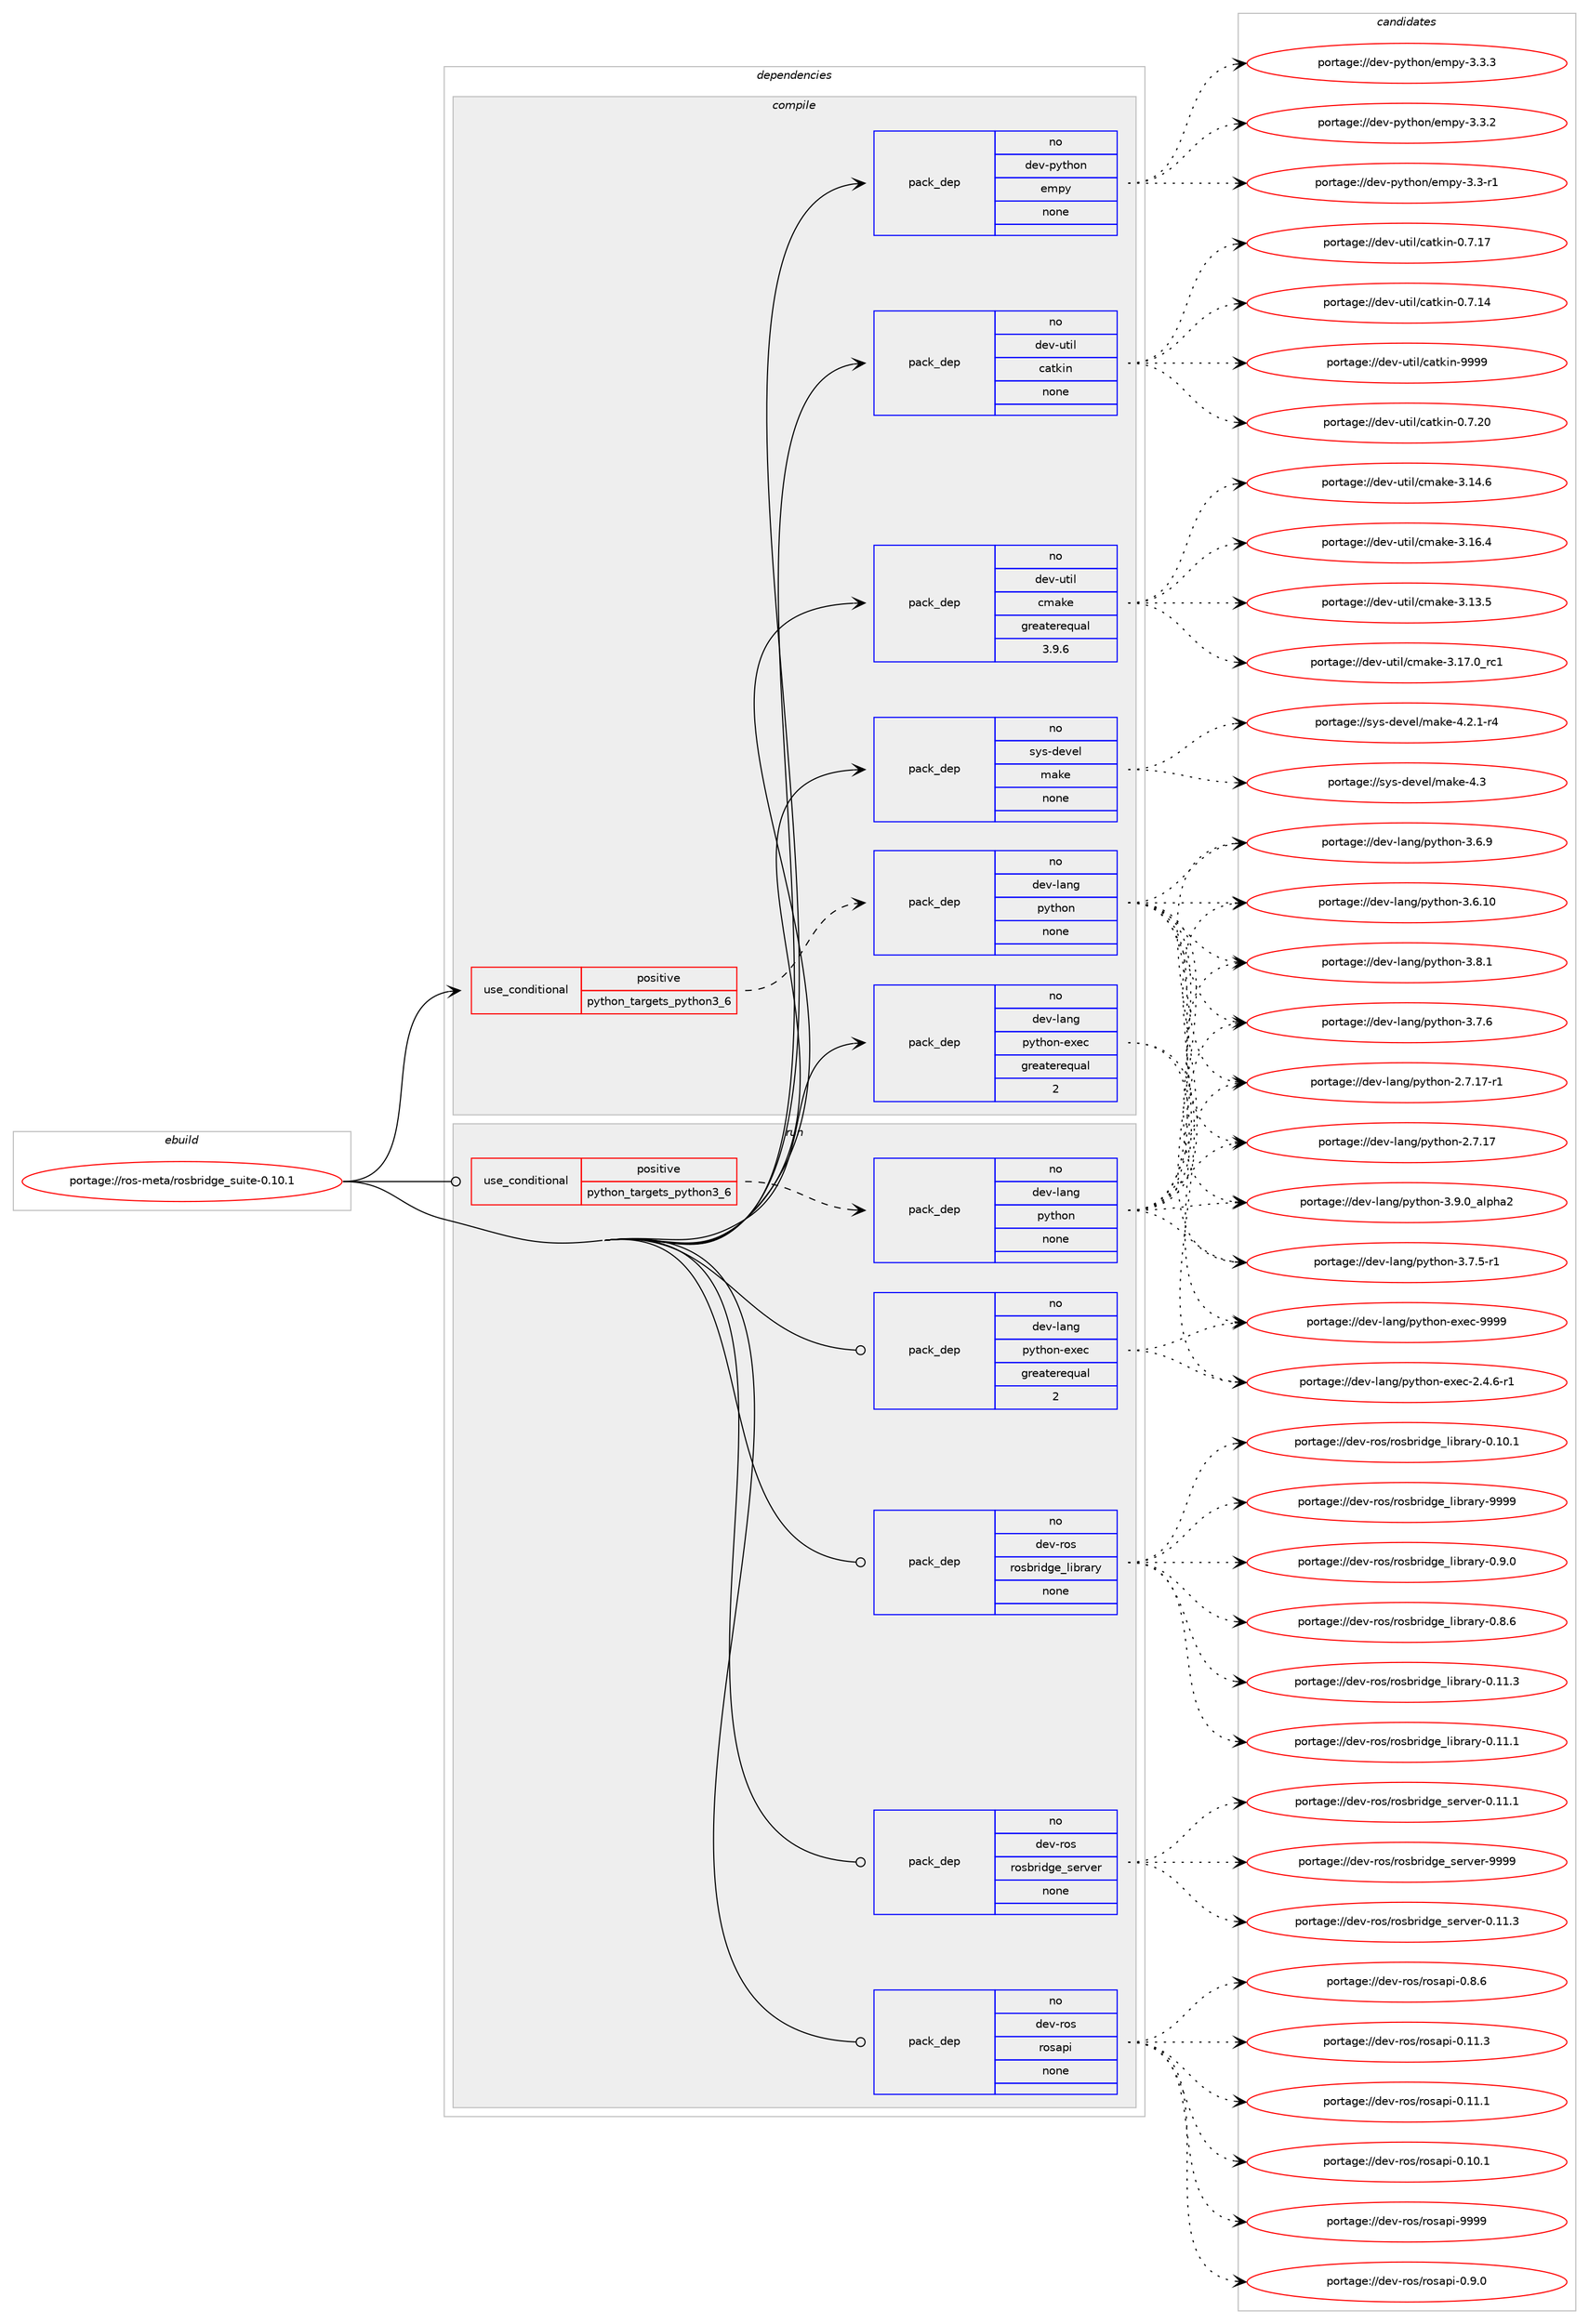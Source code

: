 digraph prolog {

# *************
# Graph options
# *************

newrank=true;
concentrate=true;
compound=true;
graph [rankdir=LR,fontname=Helvetica,fontsize=10,ranksep=1.5];#, ranksep=2.5, nodesep=0.2];
edge  [arrowhead=vee];
node  [fontname=Helvetica,fontsize=10];

# **********
# The ebuild
# **********

subgraph cluster_leftcol {
color=gray;
rank=same;
label=<<i>ebuild</i>>;
id [label="portage://ros-meta/rosbridge_suite-0.10.1", color=red, width=4, href="../ros-meta/rosbridge_suite-0.10.1.svg"];
}

# ****************
# The dependencies
# ****************

subgraph cluster_midcol {
color=gray;
label=<<i>dependencies</i>>;
subgraph cluster_compile {
fillcolor="#eeeeee";
style=filled;
label=<<i>compile</i>>;
subgraph cond20225 {
dependency101052 [label=<<TABLE BORDER="0" CELLBORDER="1" CELLSPACING="0" CELLPADDING="4"><TR><TD ROWSPAN="3" CELLPADDING="10">use_conditional</TD></TR><TR><TD>positive</TD></TR><TR><TD>python_targets_python3_6</TD></TR></TABLE>>, shape=none, color=red];
subgraph pack79061 {
dependency101053 [label=<<TABLE BORDER="0" CELLBORDER="1" CELLSPACING="0" CELLPADDING="4" WIDTH="220"><TR><TD ROWSPAN="6" CELLPADDING="30">pack_dep</TD></TR><TR><TD WIDTH="110">no</TD></TR><TR><TD>dev-lang</TD></TR><TR><TD>python</TD></TR><TR><TD>none</TD></TR><TR><TD></TD></TR></TABLE>>, shape=none, color=blue];
}
dependency101052:e -> dependency101053:w [weight=20,style="dashed",arrowhead="vee"];
}
id:e -> dependency101052:w [weight=20,style="solid",arrowhead="vee"];
subgraph pack79062 {
dependency101054 [label=<<TABLE BORDER="0" CELLBORDER="1" CELLSPACING="0" CELLPADDING="4" WIDTH="220"><TR><TD ROWSPAN="6" CELLPADDING="30">pack_dep</TD></TR><TR><TD WIDTH="110">no</TD></TR><TR><TD>dev-lang</TD></TR><TR><TD>python-exec</TD></TR><TR><TD>greaterequal</TD></TR><TR><TD>2</TD></TR></TABLE>>, shape=none, color=blue];
}
id:e -> dependency101054:w [weight=20,style="solid",arrowhead="vee"];
subgraph pack79063 {
dependency101055 [label=<<TABLE BORDER="0" CELLBORDER="1" CELLSPACING="0" CELLPADDING="4" WIDTH="220"><TR><TD ROWSPAN="6" CELLPADDING="30">pack_dep</TD></TR><TR><TD WIDTH="110">no</TD></TR><TR><TD>dev-python</TD></TR><TR><TD>empy</TD></TR><TR><TD>none</TD></TR><TR><TD></TD></TR></TABLE>>, shape=none, color=blue];
}
id:e -> dependency101055:w [weight=20,style="solid",arrowhead="vee"];
subgraph pack79064 {
dependency101056 [label=<<TABLE BORDER="0" CELLBORDER="1" CELLSPACING="0" CELLPADDING="4" WIDTH="220"><TR><TD ROWSPAN="6" CELLPADDING="30">pack_dep</TD></TR><TR><TD WIDTH="110">no</TD></TR><TR><TD>dev-util</TD></TR><TR><TD>catkin</TD></TR><TR><TD>none</TD></TR><TR><TD></TD></TR></TABLE>>, shape=none, color=blue];
}
id:e -> dependency101056:w [weight=20,style="solid",arrowhead="vee"];
subgraph pack79065 {
dependency101057 [label=<<TABLE BORDER="0" CELLBORDER="1" CELLSPACING="0" CELLPADDING="4" WIDTH="220"><TR><TD ROWSPAN="6" CELLPADDING="30">pack_dep</TD></TR><TR><TD WIDTH="110">no</TD></TR><TR><TD>dev-util</TD></TR><TR><TD>cmake</TD></TR><TR><TD>greaterequal</TD></TR><TR><TD>3.9.6</TD></TR></TABLE>>, shape=none, color=blue];
}
id:e -> dependency101057:w [weight=20,style="solid",arrowhead="vee"];
subgraph pack79066 {
dependency101058 [label=<<TABLE BORDER="0" CELLBORDER="1" CELLSPACING="0" CELLPADDING="4" WIDTH="220"><TR><TD ROWSPAN="6" CELLPADDING="30">pack_dep</TD></TR><TR><TD WIDTH="110">no</TD></TR><TR><TD>sys-devel</TD></TR><TR><TD>make</TD></TR><TR><TD>none</TD></TR><TR><TD></TD></TR></TABLE>>, shape=none, color=blue];
}
id:e -> dependency101058:w [weight=20,style="solid",arrowhead="vee"];
}
subgraph cluster_compileandrun {
fillcolor="#eeeeee";
style=filled;
label=<<i>compile and run</i>>;
}
subgraph cluster_run {
fillcolor="#eeeeee";
style=filled;
label=<<i>run</i>>;
subgraph cond20226 {
dependency101059 [label=<<TABLE BORDER="0" CELLBORDER="1" CELLSPACING="0" CELLPADDING="4"><TR><TD ROWSPAN="3" CELLPADDING="10">use_conditional</TD></TR><TR><TD>positive</TD></TR><TR><TD>python_targets_python3_6</TD></TR></TABLE>>, shape=none, color=red];
subgraph pack79067 {
dependency101060 [label=<<TABLE BORDER="0" CELLBORDER="1" CELLSPACING="0" CELLPADDING="4" WIDTH="220"><TR><TD ROWSPAN="6" CELLPADDING="30">pack_dep</TD></TR><TR><TD WIDTH="110">no</TD></TR><TR><TD>dev-lang</TD></TR><TR><TD>python</TD></TR><TR><TD>none</TD></TR><TR><TD></TD></TR></TABLE>>, shape=none, color=blue];
}
dependency101059:e -> dependency101060:w [weight=20,style="dashed",arrowhead="vee"];
}
id:e -> dependency101059:w [weight=20,style="solid",arrowhead="odot"];
subgraph pack79068 {
dependency101061 [label=<<TABLE BORDER="0" CELLBORDER="1" CELLSPACING="0" CELLPADDING="4" WIDTH="220"><TR><TD ROWSPAN="6" CELLPADDING="30">pack_dep</TD></TR><TR><TD WIDTH="110">no</TD></TR><TR><TD>dev-lang</TD></TR><TR><TD>python-exec</TD></TR><TR><TD>greaterequal</TD></TR><TR><TD>2</TD></TR></TABLE>>, shape=none, color=blue];
}
id:e -> dependency101061:w [weight=20,style="solid",arrowhead="odot"];
subgraph pack79069 {
dependency101062 [label=<<TABLE BORDER="0" CELLBORDER="1" CELLSPACING="0" CELLPADDING="4" WIDTH="220"><TR><TD ROWSPAN="6" CELLPADDING="30">pack_dep</TD></TR><TR><TD WIDTH="110">no</TD></TR><TR><TD>dev-ros</TD></TR><TR><TD>rosapi</TD></TR><TR><TD>none</TD></TR><TR><TD></TD></TR></TABLE>>, shape=none, color=blue];
}
id:e -> dependency101062:w [weight=20,style="solid",arrowhead="odot"];
subgraph pack79070 {
dependency101063 [label=<<TABLE BORDER="0" CELLBORDER="1" CELLSPACING="0" CELLPADDING="4" WIDTH="220"><TR><TD ROWSPAN="6" CELLPADDING="30">pack_dep</TD></TR><TR><TD WIDTH="110">no</TD></TR><TR><TD>dev-ros</TD></TR><TR><TD>rosbridge_library</TD></TR><TR><TD>none</TD></TR><TR><TD></TD></TR></TABLE>>, shape=none, color=blue];
}
id:e -> dependency101063:w [weight=20,style="solid",arrowhead="odot"];
subgraph pack79071 {
dependency101064 [label=<<TABLE BORDER="0" CELLBORDER="1" CELLSPACING="0" CELLPADDING="4" WIDTH="220"><TR><TD ROWSPAN="6" CELLPADDING="30">pack_dep</TD></TR><TR><TD WIDTH="110">no</TD></TR><TR><TD>dev-ros</TD></TR><TR><TD>rosbridge_server</TD></TR><TR><TD>none</TD></TR><TR><TD></TD></TR></TABLE>>, shape=none, color=blue];
}
id:e -> dependency101064:w [weight=20,style="solid",arrowhead="odot"];
}
}

# **************
# The candidates
# **************

subgraph cluster_choices {
rank=same;
color=gray;
label=<<i>candidates</i>>;

subgraph choice79061 {
color=black;
nodesep=1;
choice10010111845108971101034711212111610411111045514657464895971081121049750 [label="portage://dev-lang/python-3.9.0_alpha2", color=red, width=4,href="../dev-lang/python-3.9.0_alpha2.svg"];
choice100101118451089711010347112121116104111110455146564649 [label="portage://dev-lang/python-3.8.1", color=red, width=4,href="../dev-lang/python-3.8.1.svg"];
choice100101118451089711010347112121116104111110455146554654 [label="portage://dev-lang/python-3.7.6", color=red, width=4,href="../dev-lang/python-3.7.6.svg"];
choice1001011184510897110103471121211161041111104551465546534511449 [label="portage://dev-lang/python-3.7.5-r1", color=red, width=4,href="../dev-lang/python-3.7.5-r1.svg"];
choice100101118451089711010347112121116104111110455146544657 [label="portage://dev-lang/python-3.6.9", color=red, width=4,href="../dev-lang/python-3.6.9.svg"];
choice10010111845108971101034711212111610411111045514654464948 [label="portage://dev-lang/python-3.6.10", color=red, width=4,href="../dev-lang/python-3.6.10.svg"];
choice100101118451089711010347112121116104111110455046554649554511449 [label="portage://dev-lang/python-2.7.17-r1", color=red, width=4,href="../dev-lang/python-2.7.17-r1.svg"];
choice10010111845108971101034711212111610411111045504655464955 [label="portage://dev-lang/python-2.7.17", color=red, width=4,href="../dev-lang/python-2.7.17.svg"];
dependency101053:e -> choice10010111845108971101034711212111610411111045514657464895971081121049750:w [style=dotted,weight="100"];
dependency101053:e -> choice100101118451089711010347112121116104111110455146564649:w [style=dotted,weight="100"];
dependency101053:e -> choice100101118451089711010347112121116104111110455146554654:w [style=dotted,weight="100"];
dependency101053:e -> choice1001011184510897110103471121211161041111104551465546534511449:w [style=dotted,weight="100"];
dependency101053:e -> choice100101118451089711010347112121116104111110455146544657:w [style=dotted,weight="100"];
dependency101053:e -> choice10010111845108971101034711212111610411111045514654464948:w [style=dotted,weight="100"];
dependency101053:e -> choice100101118451089711010347112121116104111110455046554649554511449:w [style=dotted,weight="100"];
dependency101053:e -> choice10010111845108971101034711212111610411111045504655464955:w [style=dotted,weight="100"];
}
subgraph choice79062 {
color=black;
nodesep=1;
choice10010111845108971101034711212111610411111045101120101994557575757 [label="portage://dev-lang/python-exec-9999", color=red, width=4,href="../dev-lang/python-exec-9999.svg"];
choice10010111845108971101034711212111610411111045101120101994550465246544511449 [label="portage://dev-lang/python-exec-2.4.6-r1", color=red, width=4,href="../dev-lang/python-exec-2.4.6-r1.svg"];
dependency101054:e -> choice10010111845108971101034711212111610411111045101120101994557575757:w [style=dotted,weight="100"];
dependency101054:e -> choice10010111845108971101034711212111610411111045101120101994550465246544511449:w [style=dotted,weight="100"];
}
subgraph choice79063 {
color=black;
nodesep=1;
choice1001011184511212111610411111047101109112121455146514651 [label="portage://dev-python/empy-3.3.3", color=red, width=4,href="../dev-python/empy-3.3.3.svg"];
choice1001011184511212111610411111047101109112121455146514650 [label="portage://dev-python/empy-3.3.2", color=red, width=4,href="../dev-python/empy-3.3.2.svg"];
choice1001011184511212111610411111047101109112121455146514511449 [label="portage://dev-python/empy-3.3-r1", color=red, width=4,href="../dev-python/empy-3.3-r1.svg"];
dependency101055:e -> choice1001011184511212111610411111047101109112121455146514651:w [style=dotted,weight="100"];
dependency101055:e -> choice1001011184511212111610411111047101109112121455146514650:w [style=dotted,weight="100"];
dependency101055:e -> choice1001011184511212111610411111047101109112121455146514511449:w [style=dotted,weight="100"];
}
subgraph choice79064 {
color=black;
nodesep=1;
choice100101118451171161051084799971161071051104557575757 [label="portage://dev-util/catkin-9999", color=red, width=4,href="../dev-util/catkin-9999.svg"];
choice1001011184511711610510847999711610710511045484655465048 [label="portage://dev-util/catkin-0.7.20", color=red, width=4,href="../dev-util/catkin-0.7.20.svg"];
choice1001011184511711610510847999711610710511045484655464955 [label="portage://dev-util/catkin-0.7.17", color=red, width=4,href="../dev-util/catkin-0.7.17.svg"];
choice1001011184511711610510847999711610710511045484655464952 [label="portage://dev-util/catkin-0.7.14", color=red, width=4,href="../dev-util/catkin-0.7.14.svg"];
dependency101056:e -> choice100101118451171161051084799971161071051104557575757:w [style=dotted,weight="100"];
dependency101056:e -> choice1001011184511711610510847999711610710511045484655465048:w [style=dotted,weight="100"];
dependency101056:e -> choice1001011184511711610510847999711610710511045484655464955:w [style=dotted,weight="100"];
dependency101056:e -> choice1001011184511711610510847999711610710511045484655464952:w [style=dotted,weight="100"];
}
subgraph choice79065 {
color=black;
nodesep=1;
choice1001011184511711610510847991099710710145514649554648951149949 [label="portage://dev-util/cmake-3.17.0_rc1", color=red, width=4,href="../dev-util/cmake-3.17.0_rc1.svg"];
choice1001011184511711610510847991099710710145514649544652 [label="portage://dev-util/cmake-3.16.4", color=red, width=4,href="../dev-util/cmake-3.16.4.svg"];
choice1001011184511711610510847991099710710145514649524654 [label="portage://dev-util/cmake-3.14.6", color=red, width=4,href="../dev-util/cmake-3.14.6.svg"];
choice1001011184511711610510847991099710710145514649514653 [label="portage://dev-util/cmake-3.13.5", color=red, width=4,href="../dev-util/cmake-3.13.5.svg"];
dependency101057:e -> choice1001011184511711610510847991099710710145514649554648951149949:w [style=dotted,weight="100"];
dependency101057:e -> choice1001011184511711610510847991099710710145514649544652:w [style=dotted,weight="100"];
dependency101057:e -> choice1001011184511711610510847991099710710145514649524654:w [style=dotted,weight="100"];
dependency101057:e -> choice1001011184511711610510847991099710710145514649514653:w [style=dotted,weight="100"];
}
subgraph choice79066 {
color=black;
nodesep=1;
choice11512111545100101118101108471099710710145524651 [label="portage://sys-devel/make-4.3", color=red, width=4,href="../sys-devel/make-4.3.svg"];
choice1151211154510010111810110847109971071014552465046494511452 [label="portage://sys-devel/make-4.2.1-r4", color=red, width=4,href="../sys-devel/make-4.2.1-r4.svg"];
dependency101058:e -> choice11512111545100101118101108471099710710145524651:w [style=dotted,weight="100"];
dependency101058:e -> choice1151211154510010111810110847109971071014552465046494511452:w [style=dotted,weight="100"];
}
subgraph choice79067 {
color=black;
nodesep=1;
choice10010111845108971101034711212111610411111045514657464895971081121049750 [label="portage://dev-lang/python-3.9.0_alpha2", color=red, width=4,href="../dev-lang/python-3.9.0_alpha2.svg"];
choice100101118451089711010347112121116104111110455146564649 [label="portage://dev-lang/python-3.8.1", color=red, width=4,href="../dev-lang/python-3.8.1.svg"];
choice100101118451089711010347112121116104111110455146554654 [label="portage://dev-lang/python-3.7.6", color=red, width=4,href="../dev-lang/python-3.7.6.svg"];
choice1001011184510897110103471121211161041111104551465546534511449 [label="portage://dev-lang/python-3.7.5-r1", color=red, width=4,href="../dev-lang/python-3.7.5-r1.svg"];
choice100101118451089711010347112121116104111110455146544657 [label="portage://dev-lang/python-3.6.9", color=red, width=4,href="../dev-lang/python-3.6.9.svg"];
choice10010111845108971101034711212111610411111045514654464948 [label="portage://dev-lang/python-3.6.10", color=red, width=4,href="../dev-lang/python-3.6.10.svg"];
choice100101118451089711010347112121116104111110455046554649554511449 [label="portage://dev-lang/python-2.7.17-r1", color=red, width=4,href="../dev-lang/python-2.7.17-r1.svg"];
choice10010111845108971101034711212111610411111045504655464955 [label="portage://dev-lang/python-2.7.17", color=red, width=4,href="../dev-lang/python-2.7.17.svg"];
dependency101060:e -> choice10010111845108971101034711212111610411111045514657464895971081121049750:w [style=dotted,weight="100"];
dependency101060:e -> choice100101118451089711010347112121116104111110455146564649:w [style=dotted,weight="100"];
dependency101060:e -> choice100101118451089711010347112121116104111110455146554654:w [style=dotted,weight="100"];
dependency101060:e -> choice1001011184510897110103471121211161041111104551465546534511449:w [style=dotted,weight="100"];
dependency101060:e -> choice100101118451089711010347112121116104111110455146544657:w [style=dotted,weight="100"];
dependency101060:e -> choice10010111845108971101034711212111610411111045514654464948:w [style=dotted,weight="100"];
dependency101060:e -> choice100101118451089711010347112121116104111110455046554649554511449:w [style=dotted,weight="100"];
dependency101060:e -> choice10010111845108971101034711212111610411111045504655464955:w [style=dotted,weight="100"];
}
subgraph choice79068 {
color=black;
nodesep=1;
choice10010111845108971101034711212111610411111045101120101994557575757 [label="portage://dev-lang/python-exec-9999", color=red, width=4,href="../dev-lang/python-exec-9999.svg"];
choice10010111845108971101034711212111610411111045101120101994550465246544511449 [label="portage://dev-lang/python-exec-2.4.6-r1", color=red, width=4,href="../dev-lang/python-exec-2.4.6-r1.svg"];
dependency101061:e -> choice10010111845108971101034711212111610411111045101120101994557575757:w [style=dotted,weight="100"];
dependency101061:e -> choice10010111845108971101034711212111610411111045101120101994550465246544511449:w [style=dotted,weight="100"];
}
subgraph choice79069 {
color=black;
nodesep=1;
choice1001011184511411111547114111115971121054557575757 [label="portage://dev-ros/rosapi-9999", color=red, width=4,href="../dev-ros/rosapi-9999.svg"];
choice100101118451141111154711411111597112105454846574648 [label="portage://dev-ros/rosapi-0.9.0", color=red, width=4,href="../dev-ros/rosapi-0.9.0.svg"];
choice100101118451141111154711411111597112105454846564654 [label="portage://dev-ros/rosapi-0.8.6", color=red, width=4,href="../dev-ros/rosapi-0.8.6.svg"];
choice10010111845114111115471141111159711210545484649494651 [label="portage://dev-ros/rosapi-0.11.3", color=red, width=4,href="../dev-ros/rosapi-0.11.3.svg"];
choice10010111845114111115471141111159711210545484649494649 [label="portage://dev-ros/rosapi-0.11.1", color=red, width=4,href="../dev-ros/rosapi-0.11.1.svg"];
choice10010111845114111115471141111159711210545484649484649 [label="portage://dev-ros/rosapi-0.10.1", color=red, width=4,href="../dev-ros/rosapi-0.10.1.svg"];
dependency101062:e -> choice1001011184511411111547114111115971121054557575757:w [style=dotted,weight="100"];
dependency101062:e -> choice100101118451141111154711411111597112105454846574648:w [style=dotted,weight="100"];
dependency101062:e -> choice100101118451141111154711411111597112105454846564654:w [style=dotted,weight="100"];
dependency101062:e -> choice10010111845114111115471141111159711210545484649494651:w [style=dotted,weight="100"];
dependency101062:e -> choice10010111845114111115471141111159711210545484649494649:w [style=dotted,weight="100"];
dependency101062:e -> choice10010111845114111115471141111159711210545484649484649:w [style=dotted,weight="100"];
}
subgraph choice79070 {
color=black;
nodesep=1;
choice1001011184511411111547114111115981141051001031019510810598114971141214557575757 [label="portage://dev-ros/rosbridge_library-9999", color=red, width=4,href="../dev-ros/rosbridge_library-9999.svg"];
choice100101118451141111154711411111598114105100103101951081059811497114121454846574648 [label="portage://dev-ros/rosbridge_library-0.9.0", color=red, width=4,href="../dev-ros/rosbridge_library-0.9.0.svg"];
choice100101118451141111154711411111598114105100103101951081059811497114121454846564654 [label="portage://dev-ros/rosbridge_library-0.8.6", color=red, width=4,href="../dev-ros/rosbridge_library-0.8.6.svg"];
choice10010111845114111115471141111159811410510010310195108105981149711412145484649494651 [label="portage://dev-ros/rosbridge_library-0.11.3", color=red, width=4,href="../dev-ros/rosbridge_library-0.11.3.svg"];
choice10010111845114111115471141111159811410510010310195108105981149711412145484649494649 [label="portage://dev-ros/rosbridge_library-0.11.1", color=red, width=4,href="../dev-ros/rosbridge_library-0.11.1.svg"];
choice10010111845114111115471141111159811410510010310195108105981149711412145484649484649 [label="portage://dev-ros/rosbridge_library-0.10.1", color=red, width=4,href="../dev-ros/rosbridge_library-0.10.1.svg"];
dependency101063:e -> choice1001011184511411111547114111115981141051001031019510810598114971141214557575757:w [style=dotted,weight="100"];
dependency101063:e -> choice100101118451141111154711411111598114105100103101951081059811497114121454846574648:w [style=dotted,weight="100"];
dependency101063:e -> choice100101118451141111154711411111598114105100103101951081059811497114121454846564654:w [style=dotted,weight="100"];
dependency101063:e -> choice10010111845114111115471141111159811410510010310195108105981149711412145484649494651:w [style=dotted,weight="100"];
dependency101063:e -> choice10010111845114111115471141111159811410510010310195108105981149711412145484649494649:w [style=dotted,weight="100"];
dependency101063:e -> choice10010111845114111115471141111159811410510010310195108105981149711412145484649484649:w [style=dotted,weight="100"];
}
subgraph choice79071 {
color=black;
nodesep=1;
choice100101118451141111154711411111598114105100103101951151011141181011144557575757 [label="portage://dev-ros/rosbridge_server-9999", color=red, width=4,href="../dev-ros/rosbridge_server-9999.svg"];
choice1001011184511411111547114111115981141051001031019511510111411810111445484649494651 [label="portage://dev-ros/rosbridge_server-0.11.3", color=red, width=4,href="../dev-ros/rosbridge_server-0.11.3.svg"];
choice1001011184511411111547114111115981141051001031019511510111411810111445484649494649 [label="portage://dev-ros/rosbridge_server-0.11.1", color=red, width=4,href="../dev-ros/rosbridge_server-0.11.1.svg"];
dependency101064:e -> choice100101118451141111154711411111598114105100103101951151011141181011144557575757:w [style=dotted,weight="100"];
dependency101064:e -> choice1001011184511411111547114111115981141051001031019511510111411810111445484649494651:w [style=dotted,weight="100"];
dependency101064:e -> choice1001011184511411111547114111115981141051001031019511510111411810111445484649494649:w [style=dotted,weight="100"];
}
}

}
